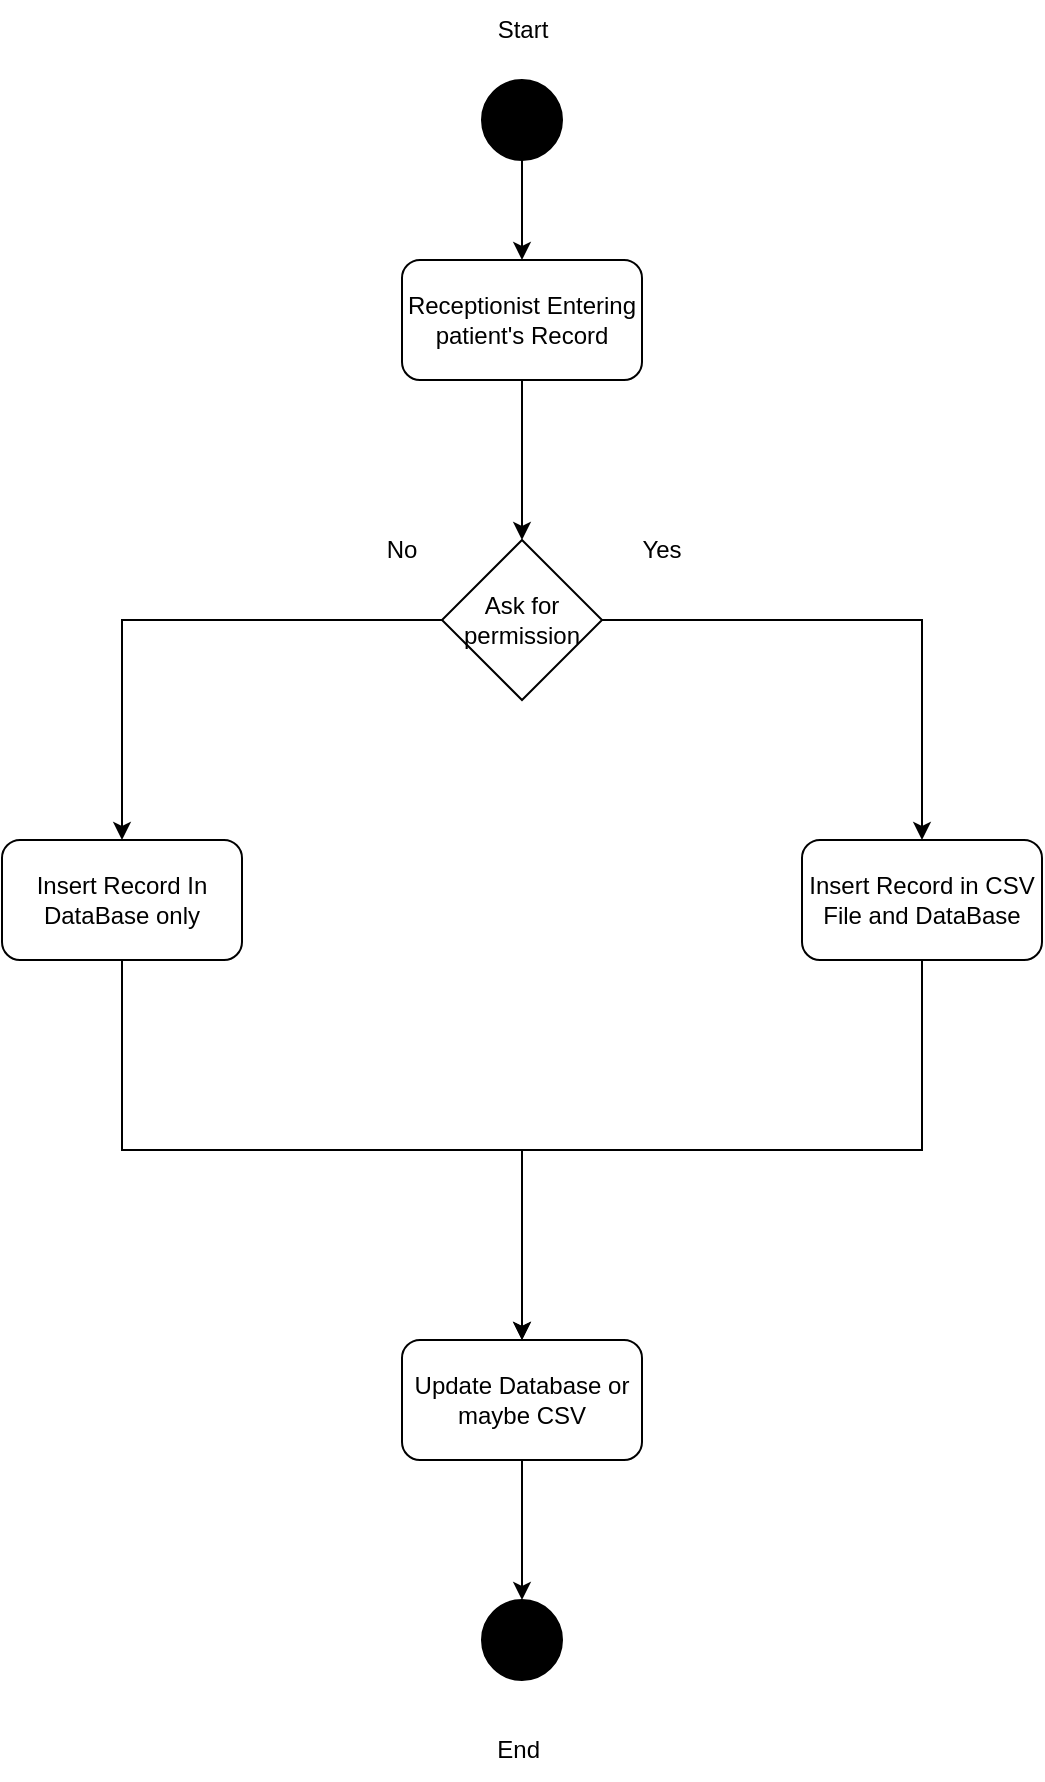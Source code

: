 <mxfile version="20.6.0" type="onedrive"><diagram name="Page-1" id="c7488fd3-1785-93aa-aadb-54a6760d102a"><mxGraphModel grid="1" page="1" gridSize="10" guides="1" tooltips="1" connect="1" arrows="1" fold="1" pageScale="1" pageWidth="1100" pageHeight="850" background="none" math="0" shadow="0"><root><mxCell id="0"/><mxCell id="1" parent="0"/><mxCell id="qoCj8djVb6HUy-WbbKnm-12" style="edgeStyle=orthogonalEdgeStyle;rounded=0;orthogonalLoop=1;jettySize=auto;html=1;" edge="1" parent="1" source="qoCj8djVb6HUy-WbbKnm-1" target="qoCj8djVb6HUy-WbbKnm-2"><mxGeometry relative="1" as="geometry"/></mxCell><mxCell id="qoCj8djVb6HUy-WbbKnm-1" value="" style="ellipse;whiteSpace=wrap;html=1;aspect=fixed;fillColor=#000000;" vertex="1" parent="1"><mxGeometry x="-520" y="-710" width="40" height="40" as="geometry"/></mxCell><mxCell id="qoCj8djVb6HUy-WbbKnm-13" style="edgeStyle=orthogonalEdgeStyle;rounded=0;orthogonalLoop=1;jettySize=auto;html=1;entryX=0.5;entryY=0;entryDx=0;entryDy=0;" edge="1" parent="1" source="qoCj8djVb6HUy-WbbKnm-2"><mxGeometry relative="1" as="geometry"><mxPoint x="-500" y="-480" as="targetPoint"/></mxGeometry></mxCell><mxCell id="qoCj8djVb6HUy-WbbKnm-2" value="Receptionist Entering patient's Record" style="rounded=1;whiteSpace=wrap;html=1;fillColor=#FFFFFF;strokeColor=#000000;" vertex="1" parent="1"><mxGeometry x="-560" y="-620" width="120" height="60" as="geometry"/></mxCell><mxCell id="qoCj8djVb6HUy-WbbKnm-3" value="Start" style="text;html=1;align=center;verticalAlign=middle;resizable=0;points=[];autosize=1;strokeColor=none;fillColor=none;" vertex="1" parent="1"><mxGeometry x="-525" y="-750" width="50" height="30" as="geometry"/></mxCell><mxCell id="qoCj8djVb6HUy-WbbKnm-17" style="edgeStyle=orthogonalEdgeStyle;rounded=0;orthogonalLoop=1;jettySize=auto;html=1;exitX=0.5;exitY=1;exitDx=0;exitDy=0;" edge="1" parent="1" source="qoCj8djVb6HUy-WbbKnm-7" target="qoCj8djVb6HUy-WbbKnm-10"><mxGeometry relative="1" as="geometry"/></mxCell><mxCell id="qoCj8djVb6HUy-WbbKnm-7" value="Insert Record In DataBase only" style="rounded=1;whiteSpace=wrap;html=1;strokeColor=#000000;fillColor=#FFFFFF;" vertex="1" parent="1"><mxGeometry x="-760" y="-330" width="120" height="60" as="geometry"/></mxCell><mxCell id="qoCj8djVb6HUy-WbbKnm-18" style="edgeStyle=orthogonalEdgeStyle;rounded=0;orthogonalLoop=1;jettySize=auto;html=1;entryX=0.5;entryY=0;entryDx=0;entryDy=0;exitX=0.5;exitY=1;exitDx=0;exitDy=0;" edge="1" parent="1" source="qoCj8djVb6HUy-WbbKnm-9" target="qoCj8djVb6HUy-WbbKnm-10"><mxGeometry relative="1" as="geometry"/></mxCell><mxCell id="qoCj8djVb6HUy-WbbKnm-9" value="Insert Record in CSV File and DataBase" style="rounded=1;whiteSpace=wrap;html=1;strokeColor=#000000;fillColor=#FFFFFF;" vertex="1" parent="1"><mxGeometry x="-360" y="-330" width="120" height="60" as="geometry"/></mxCell><mxCell id="qoCj8djVb6HUy-WbbKnm-22" style="edgeStyle=orthogonalEdgeStyle;rounded=0;orthogonalLoop=1;jettySize=auto;html=1;" edge="1" parent="1" source="qoCj8djVb6HUy-WbbKnm-10" target="qoCj8djVb6HUy-WbbKnm-11"><mxGeometry relative="1" as="geometry"/></mxCell><mxCell id="qoCj8djVb6HUy-WbbKnm-10" value="Update Database or maybe CSV" style="rounded=1;whiteSpace=wrap;html=1;strokeColor=#000000;fillColor=#FFFFFF;" vertex="1" parent="1"><mxGeometry x="-560" y="-80" width="120" height="60" as="geometry"/></mxCell><mxCell id="qoCj8djVb6HUy-WbbKnm-11" value="" style="ellipse;whiteSpace=wrap;html=1;aspect=fixed;strokeColor=#000000;fillColor=#000000;" vertex="1" parent="1"><mxGeometry x="-520" y="50" width="40" height="40" as="geometry"/></mxCell><mxCell id="qoCj8djVb6HUy-WbbKnm-15" style="edgeStyle=orthogonalEdgeStyle;rounded=0;orthogonalLoop=1;jettySize=auto;html=1;exitX=0;exitY=0.5;exitDx=0;exitDy=0;entryX=0.5;entryY=0;entryDx=0;entryDy=0;" edge="1" parent="1" source="qoCj8djVb6HUy-WbbKnm-14" target="qoCj8djVb6HUy-WbbKnm-7"><mxGeometry relative="1" as="geometry"/></mxCell><mxCell id="qoCj8djVb6HUy-WbbKnm-16" style="edgeStyle=orthogonalEdgeStyle;rounded=0;orthogonalLoop=1;jettySize=auto;html=1;" edge="1" parent="1" source="qoCj8djVb6HUy-WbbKnm-14" target="qoCj8djVb6HUy-WbbKnm-9"><mxGeometry relative="1" as="geometry"/></mxCell><mxCell id="qoCj8djVb6HUy-WbbKnm-14" value="Ask for permission" style="rhombus;whiteSpace=wrap;html=1;strokeColor=#000000;fillColor=#FFFFFF;" vertex="1" parent="1"><mxGeometry x="-540" y="-480" width="80" height="80" as="geometry"/></mxCell><mxCell id="qoCj8djVb6HUy-WbbKnm-19" value="Yes" style="text;html=1;strokeColor=none;fillColor=none;align=center;verticalAlign=middle;whiteSpace=wrap;rounded=0;" vertex="1" parent="1"><mxGeometry x="-460" y="-490" width="60" height="30" as="geometry"/></mxCell><mxCell id="qoCj8djVb6HUy-WbbKnm-20" value="No" style="text;html=1;strokeColor=none;fillColor=none;align=center;verticalAlign=middle;whiteSpace=wrap;rounded=0;" vertex="1" parent="1"><mxGeometry x="-590" y="-490" width="60" height="30" as="geometry"/></mxCell><mxCell id="qoCj8djVb6HUy-WbbKnm-23" value="End&amp;nbsp;" style="text;html=1;strokeColor=none;fillColor=none;align=center;verticalAlign=middle;whiteSpace=wrap;rounded=0;" vertex="1" parent="1"><mxGeometry x="-530" y="110" width="60" height="30" as="geometry"/></mxCell></root></mxGraphModel></diagram></mxfile>